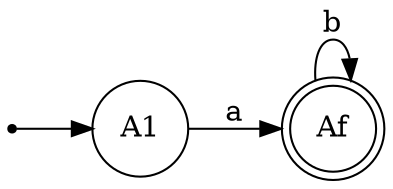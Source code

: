 digraph {
	graph [ "rankdir"="LR" ];
	"Ai" ["shape"="point"];
	"Af" ["shape"="doublecircle"];
	"A1" ["shape"="circle"];
	"Ai" -> "A1" ;
	"A1" -> "Af" ["label"="a"];
	"Af" -> "Af" ["label"="b"];
}
